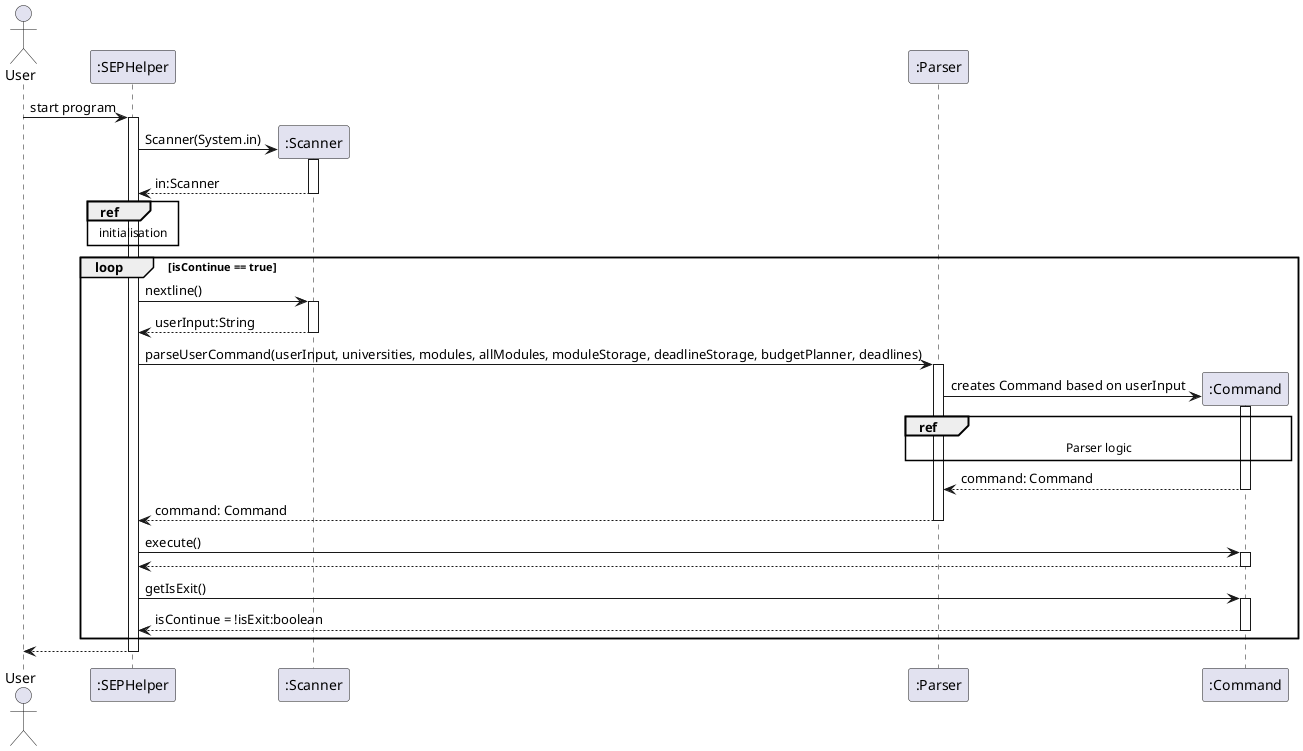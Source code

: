 @startuml
'https://plantuml.com/sequence-diagram
actor User
User -> ":SEPHelper" : start program
activate ":SEPHelper"
create ":Scanner"
":SEPHelper" -> ":Scanner" : Scanner(System.in)
activate ":Scanner"
":SEPHelper" <-- ":Scanner" : in:Scanner
deactivate ":Scanner"
ref over ":SEPHelper"
initialisation
end
loop isContinue == true
":SEPHelper" -> ":Scanner" : nextline()
activate ":Scanner"
":SEPHelper" <-- ":Scanner" : userInput:String
deactivate ":Scanner"
":SEPHelper" -> ":Parser" : parseUserCommand(userInput, universities, modules, allModules, moduleStorage, deadlineStorage, budgetPlanner, deadlines)
activate ":Parser"
create ":Command"
":Parser" -> ":Command" : creates Command based on userInput
activate ":Command"
ref over ":Parser", ":Command"
Parser logic
end
":Parser" <-- ":Command" : command: Command
deactivate ":Command"
":SEPHelper" <-- ":Parser" : command: Command
deactivate ":Parser"
":SEPHelper" -> ":Command" : execute()
activate ":Command"
":SEPHelper" <-- ":Command"
deactivate ":Command"
":SEPHelper" -> ":Command" : getIsExit()
activate ":Command"
":SEPHelper" <-- ":Command" : isContinue = !isExit:boolean
deactivate ":Command"
end
":SEPHelper" --> User
deactivate ":SEPHelper"


@enduml